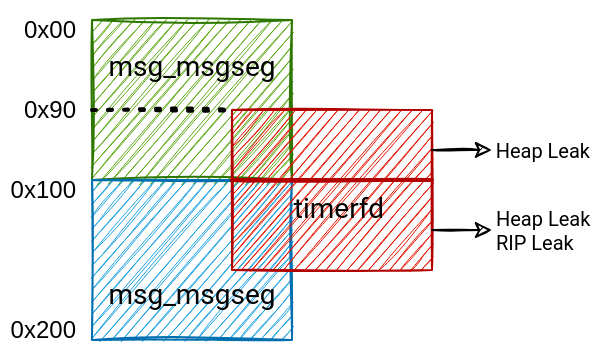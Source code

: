 <mxfile version="20.4.0" type="device"><diagram id="nH46Ka52wi_Pq414-JSc" name="Page-1"><mxGraphModel dx="680" dy="333" grid="1" gridSize="10" guides="1" tooltips="1" connect="1" arrows="1" fold="1" page="1" pageScale="1" pageWidth="850" pageHeight="1100" math="0" shadow="0"><root><mxCell id="0"/><mxCell id="1" parent="0"/><mxCell id="jdGUJgqeYbqLarej4zdY-1" value="&lt;font style=&quot;font-size: 14px;&quot; color=&quot;#000000&quot;&gt;&lt;font style=&quot;font-size: 14px;&quot; data-font-src=&quot;https://fonts.googleapis.com/css?family=Roboto&quot; face=&quot;Roboto&quot;&gt;msg_msgseg&lt;br&gt;&lt;br&gt;&lt;/font&gt;&lt;br&gt;&lt;/font&gt;" style="rounded=0;whiteSpace=wrap;html=1;sketch=1;fillColor=#60a917;strokeColor=#2D7600;fontColor=#ffffff;" parent="1" vertex="1"><mxGeometry x="320" y="200" width="100" height="80" as="geometry"/></mxCell><mxCell id="jdGUJgqeYbqLarej4zdY-2" value="&lt;font style=&quot;font-size: 14px;&quot; data-font-src=&quot;https://fonts.googleapis.com/css?family=Roboto&quot; face=&quot;Roboto&quot; color=&quot;#000000&quot;&gt;&lt;br&gt;&lt;br&gt;msg_msgseg&lt;br&gt;&lt;/font&gt;" style="rounded=0;whiteSpace=wrap;html=1;sketch=1;fillColor=#1ba1e2;strokeColor=#006EAF;fontColor=#ffffff;" parent="1" vertex="1"><mxGeometry x="320" y="280" width="100" height="80" as="geometry"/></mxCell><mxCell id="jdGUJgqeYbqLarej4zdY-3" value="0x00" style="text;html=1;strokeColor=none;fillColor=none;align=right;verticalAlign=middle;whiteSpace=wrap;rounded=0;sketch=1;" parent="1" vertex="1"><mxGeometry x="274" y="190" width="40" height="30" as="geometry"/></mxCell><mxCell id="jdGUJgqeYbqLarej4zdY-4" value="0x100" style="text;html=1;strokeColor=none;fillColor=none;align=right;verticalAlign=middle;whiteSpace=wrap;rounded=0;sketch=1;" parent="1" vertex="1"><mxGeometry x="274" y="270" width="40" height="30" as="geometry"/></mxCell><mxCell id="jdGUJgqeYbqLarej4zdY-6" value="0x200" style="text;html=1;strokeColor=none;fillColor=none;align=right;verticalAlign=middle;whiteSpace=wrap;rounded=0;sketch=1;" parent="1" vertex="1"><mxGeometry x="274" y="340" width="40" height="30" as="geometry"/></mxCell><mxCell id="jdGUJgqeYbqLarej4zdY-7" value="&lt;font style=&quot;font-size: 14px;&quot; data-font-src=&quot;https://fonts.googleapis.com/css?family=Roboto&quot; face=&quot;Roboto&quot; color=&quot;#000000&quot;&gt;&lt;br&gt;&amp;nbsp; timerfd&lt;/font&gt;" style="rounded=0;whiteSpace=wrap;html=1;sketch=1;fillColor=#e51400;strokeColor=#B20000;fontColor=#ffffff;" parent="1" vertex="1"><mxGeometry x="390" y="245" width="100" height="80" as="geometry"/></mxCell><mxCell id="jdGUJgqeYbqLarej4zdY-9" value="" style="endArrow=none;dashed=1;html=1;dashPattern=1 3;strokeWidth=2;rounded=0;entryX=0;entryY=0;entryDx=0;entryDy=0;sketch=1;" parent="1" target="jdGUJgqeYbqLarej4zdY-7" edge="1"><mxGeometry width="50" height="50" relative="1" as="geometry"><mxPoint x="320" y="245" as="sourcePoint"/><mxPoint x="450" y="370" as="targetPoint"/></mxGeometry></mxCell><mxCell id="jdGUJgqeYbqLarej4zdY-10" value="0x90" style="text;html=1;strokeColor=none;fillColor=none;align=right;verticalAlign=middle;whiteSpace=wrap;rounded=0;sketch=1;" parent="1" vertex="1"><mxGeometry x="274" y="230" width="40" height="30" as="geometry"/></mxCell><mxCell id="6t2bnqVAqAzaXZAUIjln-1" value="" style="endArrow=none;html=1;rounded=0;fillColor=#e51400;strokeColor=#B20000;strokeWidth=2;sketch=1;" edge="1" parent="1"><mxGeometry width="50" height="50" relative="1" as="geometry"><mxPoint x="490" y="280" as="sourcePoint"/><mxPoint x="390" y="280" as="targetPoint"/></mxGeometry></mxCell><mxCell id="6t2bnqVAqAzaXZAUIjln-5" value="" style="endArrow=classic;html=1;rounded=0;sketch=1;strokeWidth=1;exitX=1;exitY=0.25;exitDx=0;exitDy=0;" edge="1" parent="1" source="jdGUJgqeYbqLarej4zdY-7"><mxGeometry width="50" height="50" relative="1" as="geometry"><mxPoint x="480" y="340" as="sourcePoint"/><mxPoint x="520" y="265" as="targetPoint"/></mxGeometry></mxCell><mxCell id="6t2bnqVAqAzaXZAUIjln-6" value="&lt;font data-font-src=&quot;https://fonts.googleapis.com/css?family=Roboto&quot; face=&quot;Roboto&quot; style=&quot;font-size: 10px;&quot;&gt;Heap Leak&lt;/font&gt;" style="text;html=1;align=right;verticalAlign=middle;resizable=0;points=[];autosize=1;strokeColor=none;fillColor=none;fontSize=11;" vertex="1" parent="1"><mxGeometry x="500" y="250" width="70" height="30" as="geometry"/></mxCell><mxCell id="6t2bnqVAqAzaXZAUIjln-8" value="" style="endArrow=classic;html=1;rounded=0;sketch=1;strokeWidth=1;exitX=1;exitY=0.25;exitDx=0;exitDy=0;" edge="1" parent="1"><mxGeometry width="50" height="50" relative="1" as="geometry"><mxPoint x="490" y="305" as="sourcePoint"/><mxPoint x="520" y="305" as="targetPoint"/></mxGeometry></mxCell><mxCell id="6t2bnqVAqAzaXZAUIjln-10" value="Heap Leak&lt;br&gt;RIP Leak" style="rounded=0;whiteSpace=wrap;html=1;fontFamily=Roboto;fontSource=https%3A%2F%2Ffonts.googleapis.com%2Fcss%3Ffamily%3DRoboto;fontSize=10;align=left;strokeColor=none;" vertex="1" parent="1"><mxGeometry x="520" y="292.5" width="60" height="25" as="geometry"/></mxCell></root></mxGraphModel></diagram></mxfile>